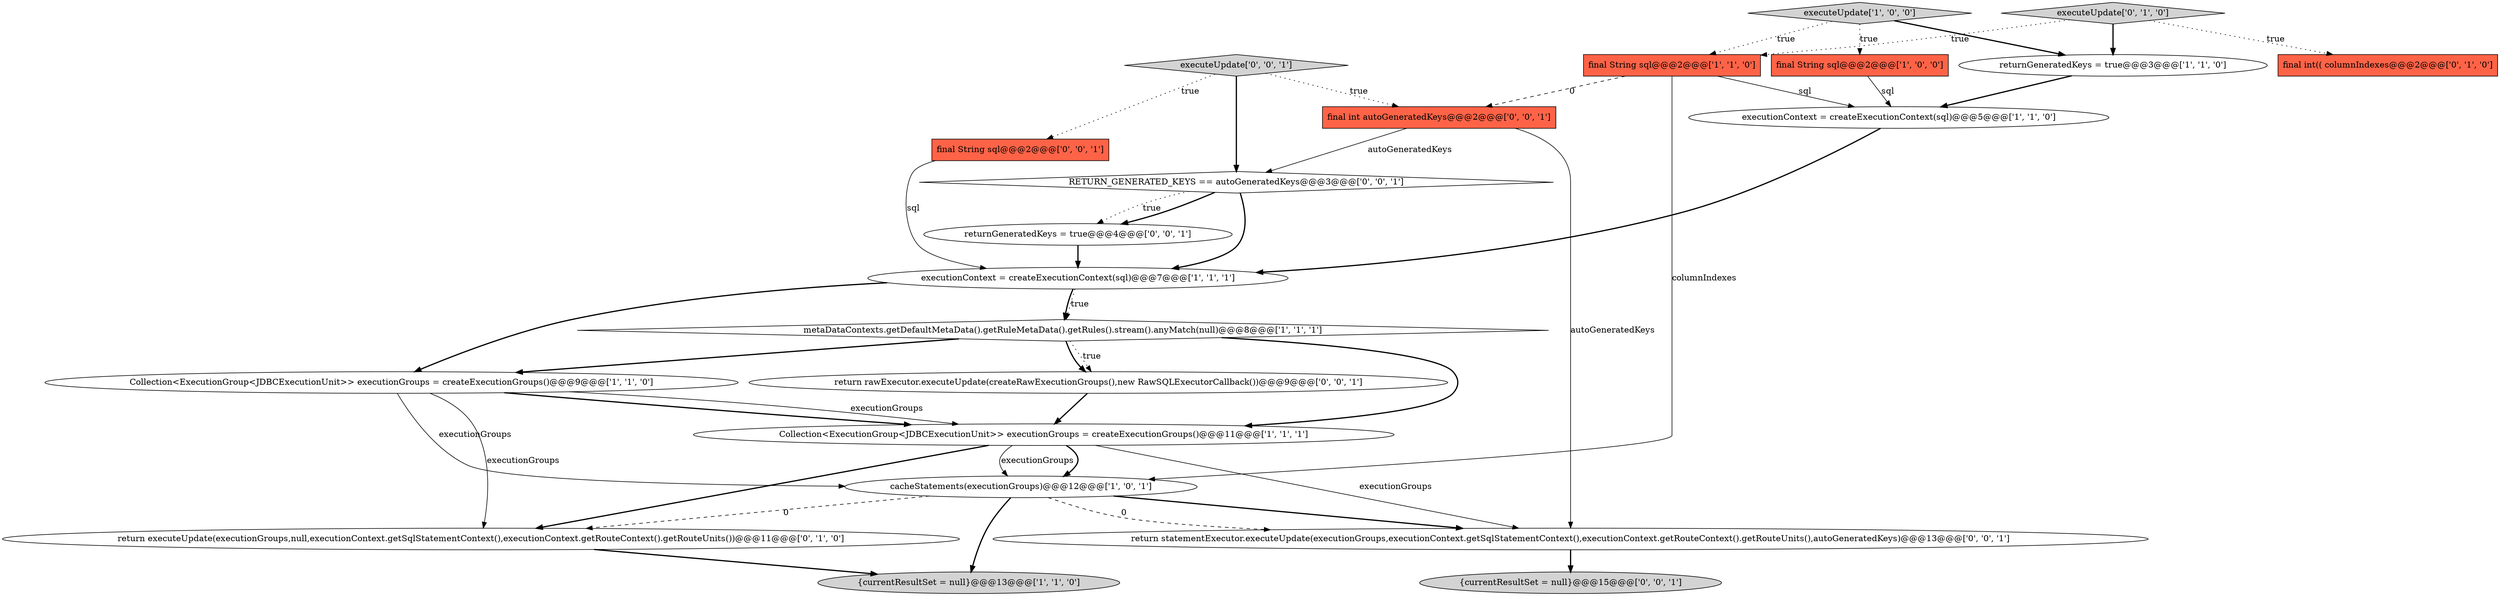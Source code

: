 digraph {
15 [style = filled, label = "returnGeneratedKeys = true@@@4@@@['0', '0', '1']", fillcolor = white, shape = ellipse image = "AAA0AAABBB3BBB"];
2 [style = filled, label = "executionContext = createExecutionContext(sql)@@@7@@@['1', '1', '1']", fillcolor = white, shape = ellipse image = "AAA0AAABBB1BBB"];
12 [style = filled, label = "final int(( columnIndexes@@@2@@@['0', '1', '0']", fillcolor = tomato, shape = box image = "AAA0AAABBB2BBB"];
0 [style = filled, label = "executeUpdate['1', '0', '0']", fillcolor = lightgray, shape = diamond image = "AAA0AAABBB1BBB"];
19 [style = filled, label = "{currentResultSet = null}@@@15@@@['0', '0', '1']", fillcolor = lightgray, shape = ellipse image = "AAA0AAABBB3BBB"];
20 [style = filled, label = "final int autoGeneratedKeys@@@2@@@['0', '0', '1']", fillcolor = tomato, shape = box image = "AAA0AAABBB3BBB"];
21 [style = filled, label = "executeUpdate['0', '0', '1']", fillcolor = lightgray, shape = diamond image = "AAA0AAABBB3BBB"];
8 [style = filled, label = "Collection<ExecutionGroup<JDBCExecutionUnit>> executionGroups = createExecutionGroups()@@@11@@@['1', '1', '1']", fillcolor = white, shape = ellipse image = "AAA0AAABBB1BBB"];
14 [style = filled, label = "return rawExecutor.executeUpdate(createRawExecutionGroups(),new RawSQLExecutorCallback())@@@9@@@['0', '0', '1']", fillcolor = white, shape = ellipse image = "AAA0AAABBB3BBB"];
10 [style = filled, label = "metaDataContexts.getDefaultMetaData().getRuleMetaData().getRules().stream().anyMatch(null)@@@8@@@['1', '1', '1']", fillcolor = white, shape = diamond image = "AAA0AAABBB1BBB"];
16 [style = filled, label = "return statementExecutor.executeUpdate(executionGroups,executionContext.getSqlStatementContext(),executionContext.getRouteContext().getRouteUnits(),autoGeneratedKeys)@@@13@@@['0', '0', '1']", fillcolor = white, shape = ellipse image = "AAA0AAABBB3BBB"];
13 [style = filled, label = "return executeUpdate(executionGroups,null,executionContext.getSqlStatementContext(),executionContext.getRouteContext().getRouteUnits())@@@11@@@['0', '1', '0']", fillcolor = white, shape = ellipse image = "AAA1AAABBB2BBB"];
18 [style = filled, label = "RETURN_GENERATED_KEYS == autoGeneratedKeys@@@3@@@['0', '0', '1']", fillcolor = white, shape = diamond image = "AAA0AAABBB3BBB"];
1 [style = filled, label = "cacheStatements(executionGroups)@@@12@@@['1', '0', '1']", fillcolor = white, shape = ellipse image = "AAA0AAABBB1BBB"];
5 [style = filled, label = "{currentResultSet = null}@@@13@@@['1', '1', '0']", fillcolor = lightgray, shape = ellipse image = "AAA0AAABBB1BBB"];
7 [style = filled, label = "final String sql@@@2@@@['1', '1', '0']", fillcolor = tomato, shape = box image = "AAA0AAABBB1BBB"];
3 [style = filled, label = "Collection<ExecutionGroup<JDBCExecutionUnit>> executionGroups = createExecutionGroups()@@@9@@@['1', '1', '0']", fillcolor = white, shape = ellipse image = "AAA0AAABBB1BBB"];
6 [style = filled, label = "final String sql@@@2@@@['1', '0', '0']", fillcolor = tomato, shape = box image = "AAA0AAABBB1BBB"];
17 [style = filled, label = "final String sql@@@2@@@['0', '0', '1']", fillcolor = tomato, shape = box image = "AAA0AAABBB3BBB"];
11 [style = filled, label = "executeUpdate['0', '1', '0']", fillcolor = lightgray, shape = diamond image = "AAA0AAABBB2BBB"];
9 [style = filled, label = "returnGeneratedKeys = true@@@3@@@['1', '1', '0']", fillcolor = white, shape = ellipse image = "AAA0AAABBB1BBB"];
4 [style = filled, label = "executionContext = createExecutionContext(sql)@@@5@@@['1', '1', '0']", fillcolor = white, shape = ellipse image = "AAA0AAABBB1BBB"];
0->6 [style = dotted, label="true"];
18->15 [style = dotted, label="true"];
17->2 [style = solid, label="sql"];
18->2 [style = bold, label=""];
9->4 [style = bold, label=""];
11->12 [style = dotted, label="true"];
0->7 [style = dotted, label="true"];
7->20 [style = dashed, label="0"];
16->19 [style = bold, label=""];
0->9 [style = bold, label=""];
10->8 [style = bold, label=""];
11->9 [style = bold, label=""];
21->17 [style = dotted, label="true"];
2->10 [style = bold, label=""];
11->7 [style = dotted, label="true"];
21->20 [style = dotted, label="true"];
15->2 [style = bold, label=""];
2->10 [style = dotted, label="true"];
10->3 [style = bold, label=""];
4->2 [style = bold, label=""];
20->16 [style = solid, label="autoGeneratedKeys"];
2->3 [style = bold, label=""];
1->13 [style = dashed, label="0"];
8->1 [style = bold, label=""];
8->1 [style = solid, label="executionGroups"];
3->8 [style = solid, label="executionGroups"];
8->16 [style = solid, label="executionGroups"];
21->18 [style = bold, label=""];
7->4 [style = solid, label="sql"];
3->8 [style = bold, label=""];
14->8 [style = bold, label=""];
8->13 [style = bold, label=""];
20->18 [style = solid, label="autoGeneratedKeys"];
7->1 [style = solid, label="columnIndexes"];
1->16 [style = dashed, label="0"];
3->13 [style = solid, label="executionGroups"];
1->16 [style = bold, label=""];
10->14 [style = dotted, label="true"];
6->4 [style = solid, label="sql"];
10->14 [style = bold, label=""];
13->5 [style = bold, label=""];
3->1 [style = solid, label="executionGroups"];
1->5 [style = bold, label=""];
18->15 [style = bold, label=""];
}
